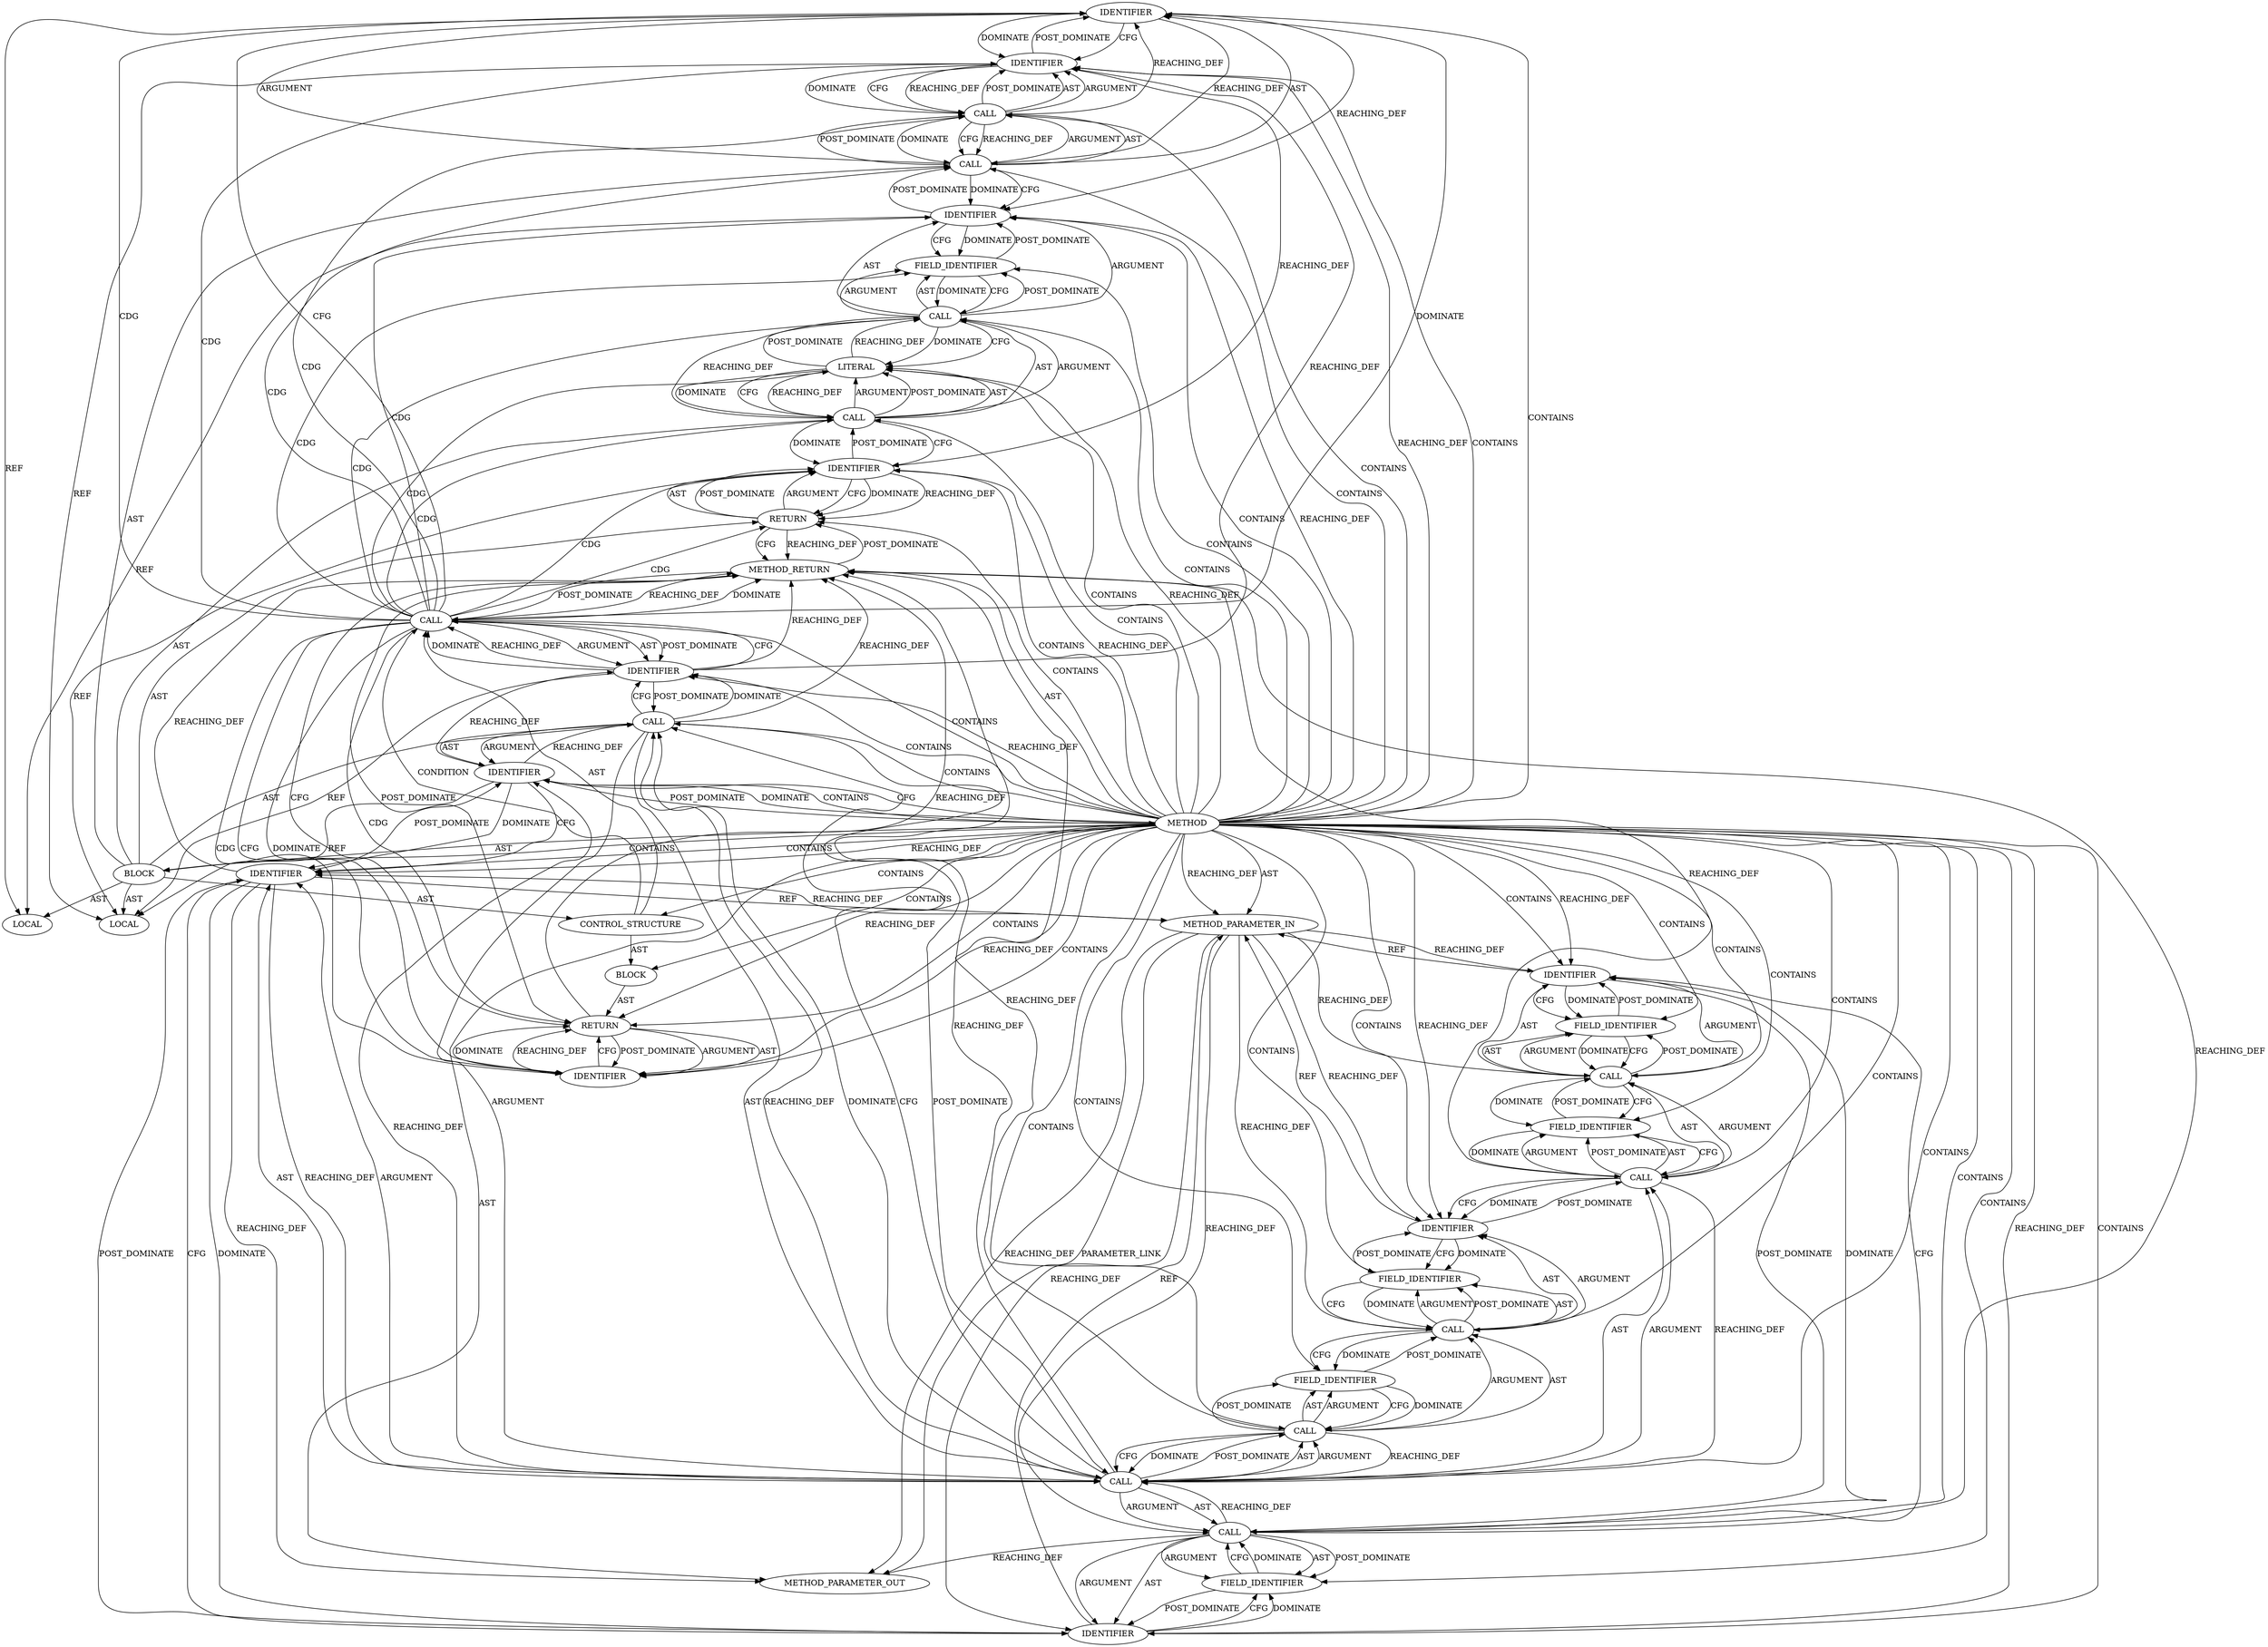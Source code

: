 digraph {
  8551 [label=IDENTIFIER ORDER=1 ARGUMENT_INDEX=1 CODE="rxm" COLUMN_NUMBER=2 LINE_NUMBER=78 TYPE_FULL_NAME="strp_msg*" NAME="rxm"]
  8558 [label=LITERAL ORDER=2 ARGUMENT_INDEX=2 CODE="0" COLUMN_NUMBER=16 LINE_NUMBER=79 TYPE_FULL_NAME="int"]
  8548 [label=RETURN ORDER=1 ARGUMENT_INDEX=1 CODE="return NULL;" COLUMN_NUMBER=3 LINE_NUMBER=76]
  8554 [label=CALL ORDER=6 ARGUMENT_INDEX=-1 CODE="rxm->offset = 0" COLUMN_NUMBER=2 METHOD_FULL_NAME="<operator>.assignment" LINE_NUMBER=79 TYPE_FULL_NAME="<empty>" DISPATCH_TYPE="STATIC_DISPATCH" SIGNATURE="" NAME="<operator>.assignment"]
  8560 [label=IDENTIFIER ORDER=1 ARGUMENT_INDEX=-1 CODE="skb" COLUMN_NUMBER=9 LINE_NUMBER=80 TYPE_FULL_NAME="sk_buff*" NAME="skb"]
  8553 [label=IDENTIFIER ORDER=1 ARGUMENT_INDEX=1 CODE="skb" COLUMN_NUMBER=17 LINE_NUMBER=78 TYPE_FULL_NAME="sk_buff*" NAME="skb"]
  8530 [label=IDENTIFIER ORDER=1 ARGUMENT_INDEX=1 CODE="strp" COLUMN_NUMBER=26 LINE_NUMBER=73 TYPE_FULL_NAME="tls_strparser*" NAME="strp"]
  8533 [label=FIELD_IDENTIFIER ORDER=2 ARGUMENT_INDEX=2 CODE="anchor" COLUMN_NUMBER=32 LINE_NUMBER=73 CANONICAL_NAME="anchor"]
  8561 [label=METHOD_RETURN ORDER=3 CODE="RET" COLUMN_NUMBER=1 LINE_NUMBER=68 TYPE_FULL_NAME="struct sk_buff" EVALUATION_STRATEGY="BY_VALUE"]
  8550 [label=CALL ORDER=5 ARGUMENT_INDEX=-1 CODE="rxm = strp_msg(skb)" COLUMN_NUMBER=2 METHOD_FULL_NAME="<operator>.assignment" LINE_NUMBER=78 TYPE_FULL_NAME="<empty>" DISPATCH_TYPE="STATIC_DISPATCH" SIGNATURE="" NAME="<operator>.assignment"]
  8524 [label=BLOCK ORDER=2 ARGUMENT_INDEX=-1 CODE="{
	struct strp_msg *rxm;
	struct sk_buff *skb;

	skb = tls_strp_skb_copy(strp, strp->anchor, strp->stm.offset,
				strp->stm.full_len);
	if (!skb)
		return NULL;

	rxm = strp_msg(skb);
	rxm->offset = 0;
	return skb;
}" COLUMN_NUMBER=1 LINE_NUMBER=69 TYPE_FULL_NAME="void"]
  8537 [label=FIELD_IDENTIFIER ORDER=2 ARGUMENT_INDEX=2 CODE="stm" COLUMN_NUMBER=46 LINE_NUMBER=73 CANONICAL_NAME="stm"]
  8538 [label=FIELD_IDENTIFIER ORDER=2 ARGUMENT_INDEX=2 CODE="offset" COLUMN_NUMBER=46 LINE_NUMBER=73 CANONICAL_NAME="offset"]
  8544 [label=CONTROL_STRUCTURE CONTROL_STRUCTURE_TYPE="IF" ORDER=4 PARSER_TYPE_NAME="CASTIfStatement" ARGUMENT_INDEX=-1 CODE="if (!skb)" COLUMN_NUMBER=2 LINE_NUMBER=75]
  21510 [label=METHOD_PARAMETER_OUT ORDER=1 CODE="struct tls_strparser *strp" IS_VARIADIC=false COLUMN_NUMBER=47 LINE_NUMBER=68 TYPE_FULL_NAME="tls_strparser*" EVALUATION_STRATEGY="BY_VALUE" INDEX=1 NAME="strp"]
  8529 [label=CALL ORDER=2 ARGUMENT_INDEX=2 CODE="tls_strp_skb_copy(strp, strp->anchor, strp->stm.offset,
				strp->stm.full_len)" COLUMN_NUMBER=8 METHOD_FULL_NAME="tls_strp_skb_copy" LINE_NUMBER=73 TYPE_FULL_NAME="<empty>" DISPATCH_TYPE="STATIC_DISPATCH" SIGNATURE="" NAME="tls_strp_skb_copy"]
  8527 [label=CALL ORDER=3 ARGUMENT_INDEX=-1 CODE="skb = tls_strp_skb_copy(strp, strp->anchor, strp->stm.offset,
				strp->stm.full_len)" COLUMN_NUMBER=2 METHOD_FULL_NAME="<operator>.assignment" LINE_NUMBER=73 TYPE_FULL_NAME="<empty>" DISPATCH_TYPE="STATIC_DISPATCH" SIGNATURE="" NAME="<operator>.assignment"]
  8532 [label=IDENTIFIER ORDER=1 ARGUMENT_INDEX=1 CODE="strp" COLUMN_NUMBER=32 LINE_NUMBER=73 TYPE_FULL_NAME="tls_strparser*" NAME="strp"]
  8541 [label=IDENTIFIER ORDER=1 ARGUMENT_INDEX=1 CODE="strp" COLUMN_NUMBER=5 LINE_NUMBER=74 TYPE_FULL_NAME="tls_strparser*" NAME="strp"]
  8547 [label=BLOCK ORDER=2 ARGUMENT_INDEX=-1 CODE="<empty>" COLUMN_NUMBER=3 LINE_NUMBER=76 TYPE_FULL_NAME="void"]
  8556 [label=IDENTIFIER ORDER=1 ARGUMENT_INDEX=1 CODE="rxm" COLUMN_NUMBER=2 LINE_NUMBER=79 TYPE_FULL_NAME="strp_msg*" NAME="rxm"]
  8542 [label=FIELD_IDENTIFIER ORDER=2 ARGUMENT_INDEX=2 CODE="stm" COLUMN_NUMBER=5 LINE_NUMBER=74 CANONICAL_NAME="stm"]
  8534 [label=CALL ORDER=3 ARGUMENT_INDEX=3 CODE="strp->stm.offset" COLUMN_NUMBER=46 METHOD_FULL_NAME="<operator>.fieldAccess" LINE_NUMBER=73 TYPE_FULL_NAME="<empty>" DISPATCH_TYPE="STATIC_DISPATCH" SIGNATURE="" NAME="<operator>.fieldAccess"]
  8522 [label=METHOD COLUMN_NUMBER=1 LINE_NUMBER=68 COLUMN_NUMBER_END=1 IS_EXTERNAL=false SIGNATURE="struct sk_buff tls_strp_msg_make_copy (tls_strparser*)" NAME="tls_strp_msg_make_copy" AST_PARENT_TYPE="TYPE_DECL" AST_PARENT_FULL_NAME="tls_strp.c:<global>" ORDER=6 CODE="static struct sk_buff *tls_strp_msg_make_copy(struct tls_strparser *strp)
{
	struct strp_msg *rxm;
	struct sk_buff *skb;

	skb = tls_strp_skb_copy(strp, strp->anchor, strp->stm.offset,
				strp->stm.full_len);
	if (!skb)
		return NULL;

	rxm = strp_msg(skb);
	rxm->offset = 0;
	return skb;
}" FULL_NAME="tls_strp_msg_make_copy" LINE_NUMBER_END=81 FILENAME="tls_strp.c"]
  8540 [label=CALL ORDER=1 ARGUMENT_INDEX=1 CODE="strp->stm" COLUMN_NUMBER=5 METHOD_FULL_NAME="<operator>.indirectFieldAccess" LINE_NUMBER=74 TYPE_FULL_NAME="<empty>" DISPATCH_TYPE="STATIC_DISPATCH" SIGNATURE="" NAME="<operator>.indirectFieldAccess"]
  8555 [label=CALL ORDER=1 ARGUMENT_INDEX=1 CODE="rxm->offset" COLUMN_NUMBER=2 METHOD_FULL_NAME="<operator>.indirectFieldAccess" LINE_NUMBER=79 TYPE_FULL_NAME="<empty>" DISPATCH_TYPE="STATIC_DISPATCH" SIGNATURE="" NAME="<operator>.indirectFieldAccess"]
  8526 [label=LOCAL ORDER=2 CODE="struct sk_buff* skb" COLUMN_NUMBER=17 LINE_NUMBER=71 TYPE_FULL_NAME="sk_buff*" NAME="skb"]
  8552 [label=CALL ORDER=2 ARGUMENT_INDEX=2 CODE="strp_msg(skb)" COLUMN_NUMBER=8 METHOD_FULL_NAME="strp_msg" LINE_NUMBER=78 TYPE_FULL_NAME="<empty>" DISPATCH_TYPE="STATIC_DISPATCH" SIGNATURE="" NAME="strp_msg"]
  8531 [label=CALL ORDER=2 ARGUMENT_INDEX=2 CODE="strp->anchor" COLUMN_NUMBER=32 METHOD_FULL_NAME="<operator>.indirectFieldAccess" LINE_NUMBER=73 TYPE_FULL_NAME="<empty>" DISPATCH_TYPE="STATIC_DISPATCH" SIGNATURE="" NAME="<operator>.indirectFieldAccess"]
  8543 [label=FIELD_IDENTIFIER ORDER=2 ARGUMENT_INDEX=2 CODE="full_len" COLUMN_NUMBER=5 LINE_NUMBER=74 CANONICAL_NAME="full_len"]
  8525 [label=LOCAL ORDER=1 CODE="struct strp_msg* rxm" COLUMN_NUMBER=18 LINE_NUMBER=70 TYPE_FULL_NAME="strp_msg*" NAME="rxm"]
  8539 [label=CALL ORDER=4 ARGUMENT_INDEX=4 CODE="strp->stm.full_len" COLUMN_NUMBER=5 METHOD_FULL_NAME="<operator>.fieldAccess" LINE_NUMBER=74 TYPE_FULL_NAME="<empty>" DISPATCH_TYPE="STATIC_DISPATCH" SIGNATURE="" NAME="<operator>.fieldAccess"]
  8535 [label=CALL ORDER=1 ARGUMENT_INDEX=1 CODE="strp->stm" COLUMN_NUMBER=46 METHOD_FULL_NAME="<operator>.indirectFieldAccess" LINE_NUMBER=73 TYPE_FULL_NAME="<empty>" DISPATCH_TYPE="STATIC_DISPATCH" SIGNATURE="" NAME="<operator>.indirectFieldAccess"]
  8536 [label=IDENTIFIER ORDER=1 ARGUMENT_INDEX=1 CODE="strp" COLUMN_NUMBER=46 LINE_NUMBER=73 TYPE_FULL_NAME="tls_strparser*" NAME="strp"]
  8523 [label=METHOD_PARAMETER_IN ORDER=1 CODE="struct tls_strparser *strp" IS_VARIADIC=false COLUMN_NUMBER=47 LINE_NUMBER=68 TYPE_FULL_NAME="tls_strparser*" EVALUATION_STRATEGY="BY_VALUE" INDEX=1 NAME="strp"]
  8545 [label=CALL ORDER=1 ARGUMENT_INDEX=-1 CODE="!skb" COLUMN_NUMBER=6 METHOD_FULL_NAME="<operator>.logicalNot" LINE_NUMBER=75 TYPE_FULL_NAME="<empty>" DISPATCH_TYPE="STATIC_DISPATCH" SIGNATURE="" NAME="<operator>.logicalNot"]
  8549 [label=IDENTIFIER ORDER=1 ARGUMENT_INDEX=-1 CODE="NULL" COLUMN_NUMBER=10 LINE_NUMBER=76 TYPE_FULL_NAME="ANY" NAME="NULL"]
  8528 [label=IDENTIFIER ORDER=1 ARGUMENT_INDEX=1 CODE="skb" COLUMN_NUMBER=2 LINE_NUMBER=73 TYPE_FULL_NAME="sk_buff*" NAME="skb"]
  8557 [label=FIELD_IDENTIFIER ORDER=2 ARGUMENT_INDEX=2 CODE="offset" COLUMN_NUMBER=2 LINE_NUMBER=79 CANONICAL_NAME="offset"]
  8559 [label=RETURN ORDER=7 ARGUMENT_INDEX=-1 CODE="return skb;" COLUMN_NUMBER=2 LINE_NUMBER=80]
  8546 [label=IDENTIFIER ORDER=1 ARGUMENT_INDEX=1 CODE="skb" COLUMN_NUMBER=7 LINE_NUMBER=75 TYPE_FULL_NAME="sk_buff*" NAME="skb"]
  8534 -> 8541 [label=CFG ]
  8522 -> 8547 [label=CONTAINS ]
  8554 -> 8555 [label=AST ]
  8543 -> 8540 [label=POST_DOMINATE ]
  8527 -> 8529 [label=POST_DOMINATE ]
  8540 -> 8541 [label=AST ]
  8550 -> 8556 [label=DOMINATE ]
  8545 -> 8561 [label=REACHING_DEF VARIABLE="!skb"]
  8558 -> 8554 [label=DOMINATE ]
  8535 -> 8538 [label=DOMINATE ]
  8522 -> 8554 [label=CONTAINS ]
  8545 -> 8546 [label=ARGUMENT ]
  8532 -> 8523 [label=REF ]
  8540 -> 8542 [label=ARGUMENT ]
  8546 -> 8545 [label=CFG ]
  8523 -> 8535 [label=REACHING_DEF VARIABLE="strp"]
  8545 -> 8549 [label=CFG ]
  8549 -> 8548 [label=DOMINATE ]
  8552 -> 8550 [label=DOMINATE ]
  8545 -> 8548 [label=CDG ]
  8529 -> 8539 [label=POST_DOMINATE ]
  8536 -> 8531 [label=POST_DOMINATE ]
  8531 -> 8533 [label=ARGUMENT ]
  8524 -> 8525 [label=AST ]
  8533 -> 8531 [label=CFG ]
  8561 -> 8545 [label=POST_DOMINATE ]
  8560 -> 8559 [label=CFG ]
  8529 -> 8527 [label=REACHING_DEF VARIABLE="tls_strp_skb_copy(strp, strp->anchor, strp->stm.offset,
				strp->stm.full_len)"]
  8528 -> 8530 [label=CFG ]
  8545 -> 8549 [label=DOMINATE ]
  8545 -> 8561 [label=DOMINATE ]
  8522 -> 8559 [label=CONTAINS ]
  8529 -> 8534 [label=AST ]
  8527 -> 8561 [label=REACHING_DEF VARIABLE="skb = tls_strp_skb_copy(strp, strp->anchor, strp->stm.offset,
				strp->stm.full_len)"]
  8530 -> 8532 [label=CFG ]
  8554 -> 8560 [label=CFG ]
  8530 -> 8528 [label=POST_DOMINATE ]
  8554 -> 8560 [label=DOMINATE ]
  8524 -> 8559 [label=AST ]
  8545 -> 8551 [label=CFG ]
  8542 -> 8541 [label=POST_DOMINATE ]
  8531 -> 8561 [label=REACHING_DEF VARIABLE="strp->anchor"]
  8534 -> 8529 [label=REACHING_DEF VARIABLE="strp->stm.offset"]
  8558 -> 8554 [label=CFG ]
  8528 -> 8526 [label=REF ]
  8523 -> 8536 [label=REACHING_DEF VARIABLE="strp"]
  8522 -> 8524 [label=CONTAINS ]
  8553 -> 8560 [label=REACHING_DEF VARIABLE="skb"]
  8535 -> 8537 [label=POST_DOMINATE ]
  8522 -> 8561 [label=AST ]
  8541 -> 8542 [label=CFG ]
  8534 -> 8538 [label=ARGUMENT ]
  8530 -> 8532 [label=DOMINATE ]
  8551 -> 8553 [label=CFG ]
  8540 -> 8543 [label=CFG ]
  8523 -> 8530 [label=REACHING_DEF VARIABLE="strp"]
  8545 -> 8555 [label=CDG ]
  8541 -> 8534 [label=POST_DOMINATE ]
  8555 -> 8557 [label=POST_DOMINATE ]
  8546 -> 8526 [label=REF ]
  8522 -> 8549 [label=REACHING_DEF VARIABLE=""]
  8528 -> 8527 [label=REACHING_DEF VARIABLE="skb"]
  8522 -> 8542 [label=CONTAINS ]
  8530 -> 8523 [label=REF ]
  8522 -> 8541 [label=CONTAINS ]
  8522 -> 8528 [label=DOMINATE ]
  8522 -> 8523 [label=REACHING_DEF VARIABLE=""]
  8530 -> 8529 [label=REACHING_DEF VARIABLE="strp"]
  8533 -> 8532 [label=POST_DOMINATE ]
  8550 -> 8552 [label=ARGUMENT ]
  8534 -> 8541 [label=DOMINATE ]
  8531 -> 8533 [label=AST ]
  8522 -> 8546 [label=CONTAINS ]
  8522 -> 8530 [label=CONTAINS ]
  8550 -> 8556 [label=CFG ]
  8536 -> 8523 [label=REF ]
  8559 -> 8560 [label=AST ]
  8551 -> 8556 [label=REACHING_DEF VARIABLE="rxm"]
  8523 -> 8531 [label=REACHING_DEF VARIABLE="strp"]
  8545 -> 8546 [label=AST ]
  8524 -> 8526 [label=AST ]
  8536 -> 8537 [label=CFG ]
  8546 -> 8527 [label=POST_DOMINATE ]
  8538 -> 8534 [label=CFG ]
  8558 -> 8554 [label=REACHING_DEF VARIABLE="0"]
  8561 -> 8559 [label=POST_DOMINATE ]
  8529 -> 8531 [label=ARGUMENT ]
  8527 -> 8529 [label=ARGUMENT ]
  8522 -> 8529 [label=CONTAINS ]
  8549 -> 8548 [label=REACHING_DEF VARIABLE="NULL"]
  8545 -> 8556 [label=CDG ]
  8522 -> 8527 [label=CONTAINS ]
  8545 -> 8551 [label=DOMINATE ]
  8545 -> 8549 [label=CDG ]
  8554 -> 8558 [label=ARGUMENT ]
  8522 -> 8546 [label=REACHING_DEF VARIABLE=""]
  8527 -> 8528 [label=AST ]
  8553 -> 8551 [label=POST_DOMINATE ]
  8561 -> 8548 [label=POST_DOMINATE ]
  8559 -> 8561 [label=CFG ]
  8556 -> 8557 [label=CFG ]
  8527 -> 8546 [label=DOMINATE ]
  8542 -> 8540 [label=CFG ]
  8534 -> 8538 [label=POST_DOMINATE ]
  8556 -> 8550 [label=POST_DOMINATE ]
  8560 -> 8559 [label=DOMINATE ]
  8522 -> 8556 [label=CONTAINS ]
  8554 -> 8555 [label=ARGUMENT ]
  8522 -> 8555 [label=CONTAINS ]
  8552 -> 8551 [label=REACHING_DEF VARIABLE="strp_msg(skb)"]
  8535 -> 8536 [label=AST ]
  8523 -> 8541 [label=REACHING_DEF VARIABLE="strp"]
  8545 -> 8559 [label=CDG ]
  8522 -> 8551 [label=CONTAINS ]
  8539 -> 8540 [label=ARGUMENT ]
  8522 -> 8536 [label=CONTAINS ]
  8553 -> 8552 [label=DOMINATE ]
  8534 -> 8538 [label=AST ]
  8523 -> 21510 [label=REACHING_DEF VARIABLE="strp"]
  8539 -> 8543 [label=POST_DOMINATE ]
  8522 -> 8539 [label=CONTAINS ]
  8546 -> 8561 [label=REACHING_DEF VARIABLE="skb"]
  8552 -> 8553 [label=POST_DOMINATE ]
  8560 -> 8559 [label=REACHING_DEF VARIABLE="skb"]
  8548 -> 8549 [label=POST_DOMINATE ]
  8529 -> 8539 [label=AST ]
  8522 -> 8556 [label=REACHING_DEF VARIABLE=""]
  8545 -> 8553 [label=CDG ]
  8529 -> 8561 [label=REACHING_DEF VARIABLE="tls_strp_skb_copy(strp, strp->anchor, strp->stm.offset,
				strp->stm.full_len)"]
  8529 -> 8531 [label=AST ]
  8532 -> 8530 [label=POST_DOMINATE ]
  8531 -> 8529 [label=REACHING_DEF VARIABLE="strp->anchor"]
  8522 -> 8524 [label=AST ]
  8550 -> 8552 [label=AST ]
  8559 -> 8560 [label=POST_DOMINATE ]
  8547 -> 8548 [label=AST ]
  8541 -> 8523 [label=REF ]
  8527 -> 8529 [label=AST ]
  8524 -> 8527 [label=AST ]
  8539 -> 8529 [label=REACHING_DEF VARIABLE="strp->stm.full_len"]
  8555 -> 8556 [label=AST ]
  8522 -> 8537 [label=CONTAINS ]
  8553 -> 8526 [label=REF ]
  8522 -> 8545 [label=CONTAINS ]
  8539 -> 8543 [label=AST ]
  8535 -> 8538 [label=CFG ]
  8556 -> 8525 [label=REF ]
  8544 -> 8545 [label=CONDITION ]
  8522 -> 8533 [label=CONTAINS ]
  8543 -> 8539 [label=CFG ]
  8529 -> 8527 [label=DOMINATE ]
  8530 -> 21510 [label=REACHING_DEF VARIABLE="strp"]
  8539 -> 8529 [label=DOMINATE ]
  8522 -> 8538 [label=CONTAINS ]
  8542 -> 8540 [label=DOMINATE ]
  8552 -> 8550 [label=REACHING_DEF VARIABLE="strp_msg(skb)"]
  8549 -> 8548 [label=CFG ]
  8555 -> 8557 [label=ARGUMENT ]
  8529 -> 8530 [label=ARGUMENT ]
  8539 -> 8529 [label=CFG ]
  8545 -> 8552 [label=CDG ]
  8558 -> 8555 [label=POST_DOMINATE ]
  8531 -> 8532 [label=ARGUMENT ]
  8528 -> 8530 [label=DOMINATE ]
  8545 -> 8557 [label=CDG ]
  8545 -> 8560 [label=CDG ]
  8529 -> 8528 [label=REACHING_DEF VARIABLE="tls_strp_skb_copy(strp, strp->anchor, strp->stm.offset,
				strp->stm.full_len)"]
  8535 -> 8537 [label=AST ]
  8531 -> 8536 [label=DOMINATE ]
  8522 -> 21510 [label=AST ]
  8529 -> 8534 [label=ARGUMENT ]
  8528 -> 8522 [label=POST_DOMINATE ]
  8522 -> 8528 [label=CONTAINS ]
  8534 -> 8535 [label=AST ]
  8523 -> 21510 [label=PARAMETER_LINK ]
  8553 -> 8552 [label=CFG ]
  8537 -> 8535 [label=DOMINATE ]
  8533 -> 8531 [label=DOMINATE ]
  8539 -> 8540 [label=AST ]
  8522 -> 8534 [label=CONTAINS ]
  8535 -> 8537 [label=ARGUMENT ]
  8559 -> 8561 [label=REACHING_DEF VARIABLE="<RET>"]
  8531 -> 8533 [label=POST_DOMINATE ]
  8550 -> 8551 [label=AST ]
  8529 -> 8530 [label=AST ]
  8544 -> 8547 [label=AST ]
  8545 -> 8554 [label=CDG ]
  8527 -> 8546 [label=CFG ]
  8544 -> 8545 [label=AST ]
  8522 -> 8541 [label=REACHING_DEF VARIABLE=""]
  8522 -> 8557 [label=CONTAINS ]
  8528 -> 8546 [label=REACHING_DEF VARIABLE="skb"]
  8522 -> 8531 [label=CONTAINS ]
  8522 -> 8544 [label=CONTAINS ]
  8531 -> 21510 [label=REACHING_DEF VARIABLE="strp->anchor"]
  8560 -> 8554 [label=POST_DOMINATE ]
  8524 -> 8554 [label=AST ]
  8555 -> 8558 [label=CFG ]
  8531 -> 8536 [label=CFG ]
  8540 -> 8542 [label=POST_DOMINATE ]
  8522 -> 8560 [label=CONTAINS ]
  8557 -> 8555 [label=CFG ]
  8545 -> 8551 [label=CDG ]
  8545 -> 8546 [label=POST_DOMINATE ]
  8556 -> 8557 [label=DOMINATE ]
  8545 -> 8558 [label=CDG ]
  8540 -> 8543 [label=DOMINATE ]
  8522 -> 8530 [label=REACHING_DEF VARIABLE=""]
  8522 -> 8553 [label=CONTAINS ]
  8555 -> 8558 [label=DOMINATE ]
  8543 -> 8539 [label=DOMINATE ]
  8534 -> 8561 [label=REACHING_DEF VARIABLE="strp->stm.offset"]
  8529 -> 8539 [label=ARGUMENT ]
  8522 -> 8549 [label=CONTAINS ]
  8554 -> 8558 [label=POST_DOMINATE ]
  8529 -> 8527 [label=CFG ]
  8532 -> 8533 [label=CFG ]
  8558 -> 8555 [label=REACHING_DEF VARIABLE="0"]
  8550 -> 8552 [label=POST_DOMINATE ]
  8534 -> 8535 [label=ARGUMENT ]
  8541 -> 8542 [label=DOMINATE ]
  8522 -> 8532 [label=REACHING_DEF VARIABLE=""]
  8522 -> 8523 [label=AST ]
  8535 -> 8536 [label=ARGUMENT ]
  8527 -> 8528 [label=ARGUMENT ]
  8536 -> 8537 [label=DOMINATE ]
  8523 -> 8540 [label=REACHING_DEF VARIABLE="strp"]
  8532 -> 8533 [label=DOMINATE ]
  8554 -> 8558 [label=AST ]
  8540 -> 8541 [label=ARGUMENT ]
  8538 -> 8535 [label=POST_DOMINATE ]
  8548 -> 8549 [label=ARGUMENT ]
  8522 -> 8535 [label=CONTAINS ]
  8560 -> 8526 [label=REF ]
  8531 -> 8532 [label=AST ]
  8545 -> 8550 [label=CDG ]
  8550 -> 8551 [label=ARGUMENT ]
  8538 -> 8534 [label=DOMINATE ]
  8522 -> 8540 [label=CONTAINS ]
  8557 -> 8555 [label=DOMINATE ]
  8548 -> 8561 [label=REACHING_DEF VARIABLE="<RET>"]
  8557 -> 8556 [label=POST_DOMINATE ]
  8539 -> 8543 [label=ARGUMENT ]
  8546 -> 8545 [label=DOMINATE ]
  8523 -> 8532 [label=REACHING_DEF VARIABLE="strp"]
  8522 -> 8532 [label=CONTAINS ]
  8522 -> 8543 [label=CONTAINS ]
  8551 -> 8553 [label=DOMINATE ]
  8551 -> 8550 [label=REACHING_DEF VARIABLE="rxm"]
  8524 -> 8550 [label=AST ]
  8548 -> 8561 [label=CFG ]
  8522 -> 8558 [label=CONTAINS ]
  8539 -> 8561 [label=REACHING_DEF VARIABLE="strp->stm.full_len"]
  8555 -> 8554 [label=REACHING_DEF VARIABLE="rxm->offset"]
  8522 -> 8528 [label=CFG ]
  8537 -> 8535 [label=CFG ]
  8522 -> 8558 [label=REACHING_DEF VARIABLE=""]
  8530 -> 8561 [label=REACHING_DEF VARIABLE="strp"]
  8551 -> 8525 [label=REF ]
  8522 -> 8550 [label=CONTAINS ]
  8522 -> 8560 [label=REACHING_DEF VARIABLE=""]
  8555 -> 8557 [label=AST ]
  8540 -> 8542 [label=AST ]
  8522 -> 8548 [label=CONTAINS ]
  8552 -> 8553 [label=AST ]
  8559 -> 8560 [label=ARGUMENT ]
  8555 -> 8556 [label=ARGUMENT ]
  8548 -> 8549 [label=AST ]
  8522 -> 8552 [label=CONTAINS ]
  8537 -> 8536 [label=POST_DOMINATE ]
  8522 -> 8548 [label=REACHING_DEF VARIABLE=""]
  8546 -> 8553 [label=REACHING_DEF VARIABLE="skb"]
  8552 -> 8550 [label=CFG ]
  8546 -> 8545 [label=REACHING_DEF VARIABLE="skb"]
  8522 -> 8536 [label=REACHING_DEF VARIABLE=""]
  8524 -> 8544 [label=AST ]
  8552 -> 8553 [label=ARGUMENT ]
  8553 -> 8552 [label=REACHING_DEF VARIABLE="skb"]
  8522 -> 8553 [label=REACHING_DEF VARIABLE=""]
}
